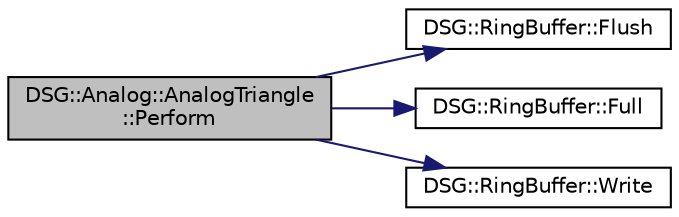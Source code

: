 digraph "DSG::Analog::AnalogTriangle::Perform"
{
  edge [fontname="Helvetica",fontsize="10",labelfontname="Helvetica",labelfontsize="10"];
  node [fontname="Helvetica",fontsize="10",shape=record];
  rankdir="LR";
  Node1 [label="DSG::Analog::AnalogTriangle\l::Perform",height=0.2,width=0.4,color="black", fillcolor="grey75", style="filled", fontcolor="black"];
  Node1 -> Node2 [color="midnightblue",fontsize="10",style="solid",fontname="Helvetica"];
  Node2 [label="DSG::RingBuffer::Flush",height=0.2,width=0.4,color="black", fillcolor="white", style="filled",URL="$class_d_s_g_1_1_ring_buffer.html#ab23c8003d2857809a816068eeb209d60"];
  Node1 -> Node3 [color="midnightblue",fontsize="10",style="solid",fontname="Helvetica"];
  Node3 [label="DSG::RingBuffer::Full",height=0.2,width=0.4,color="black", fillcolor="white", style="filled",URL="$class_d_s_g_1_1_ring_buffer.html#a53ddb04ffcbb5470a8d2b0a3c65b70cb"];
  Node1 -> Node4 [color="midnightblue",fontsize="10",style="solid",fontname="Helvetica"];
  Node4 [label="DSG::RingBuffer::Write",height=0.2,width=0.4,color="black", fillcolor="white", style="filled",URL="$class_d_s_g_1_1_ring_buffer.html#aa5dd2caa0a270173251faee40a43d692"];
}
